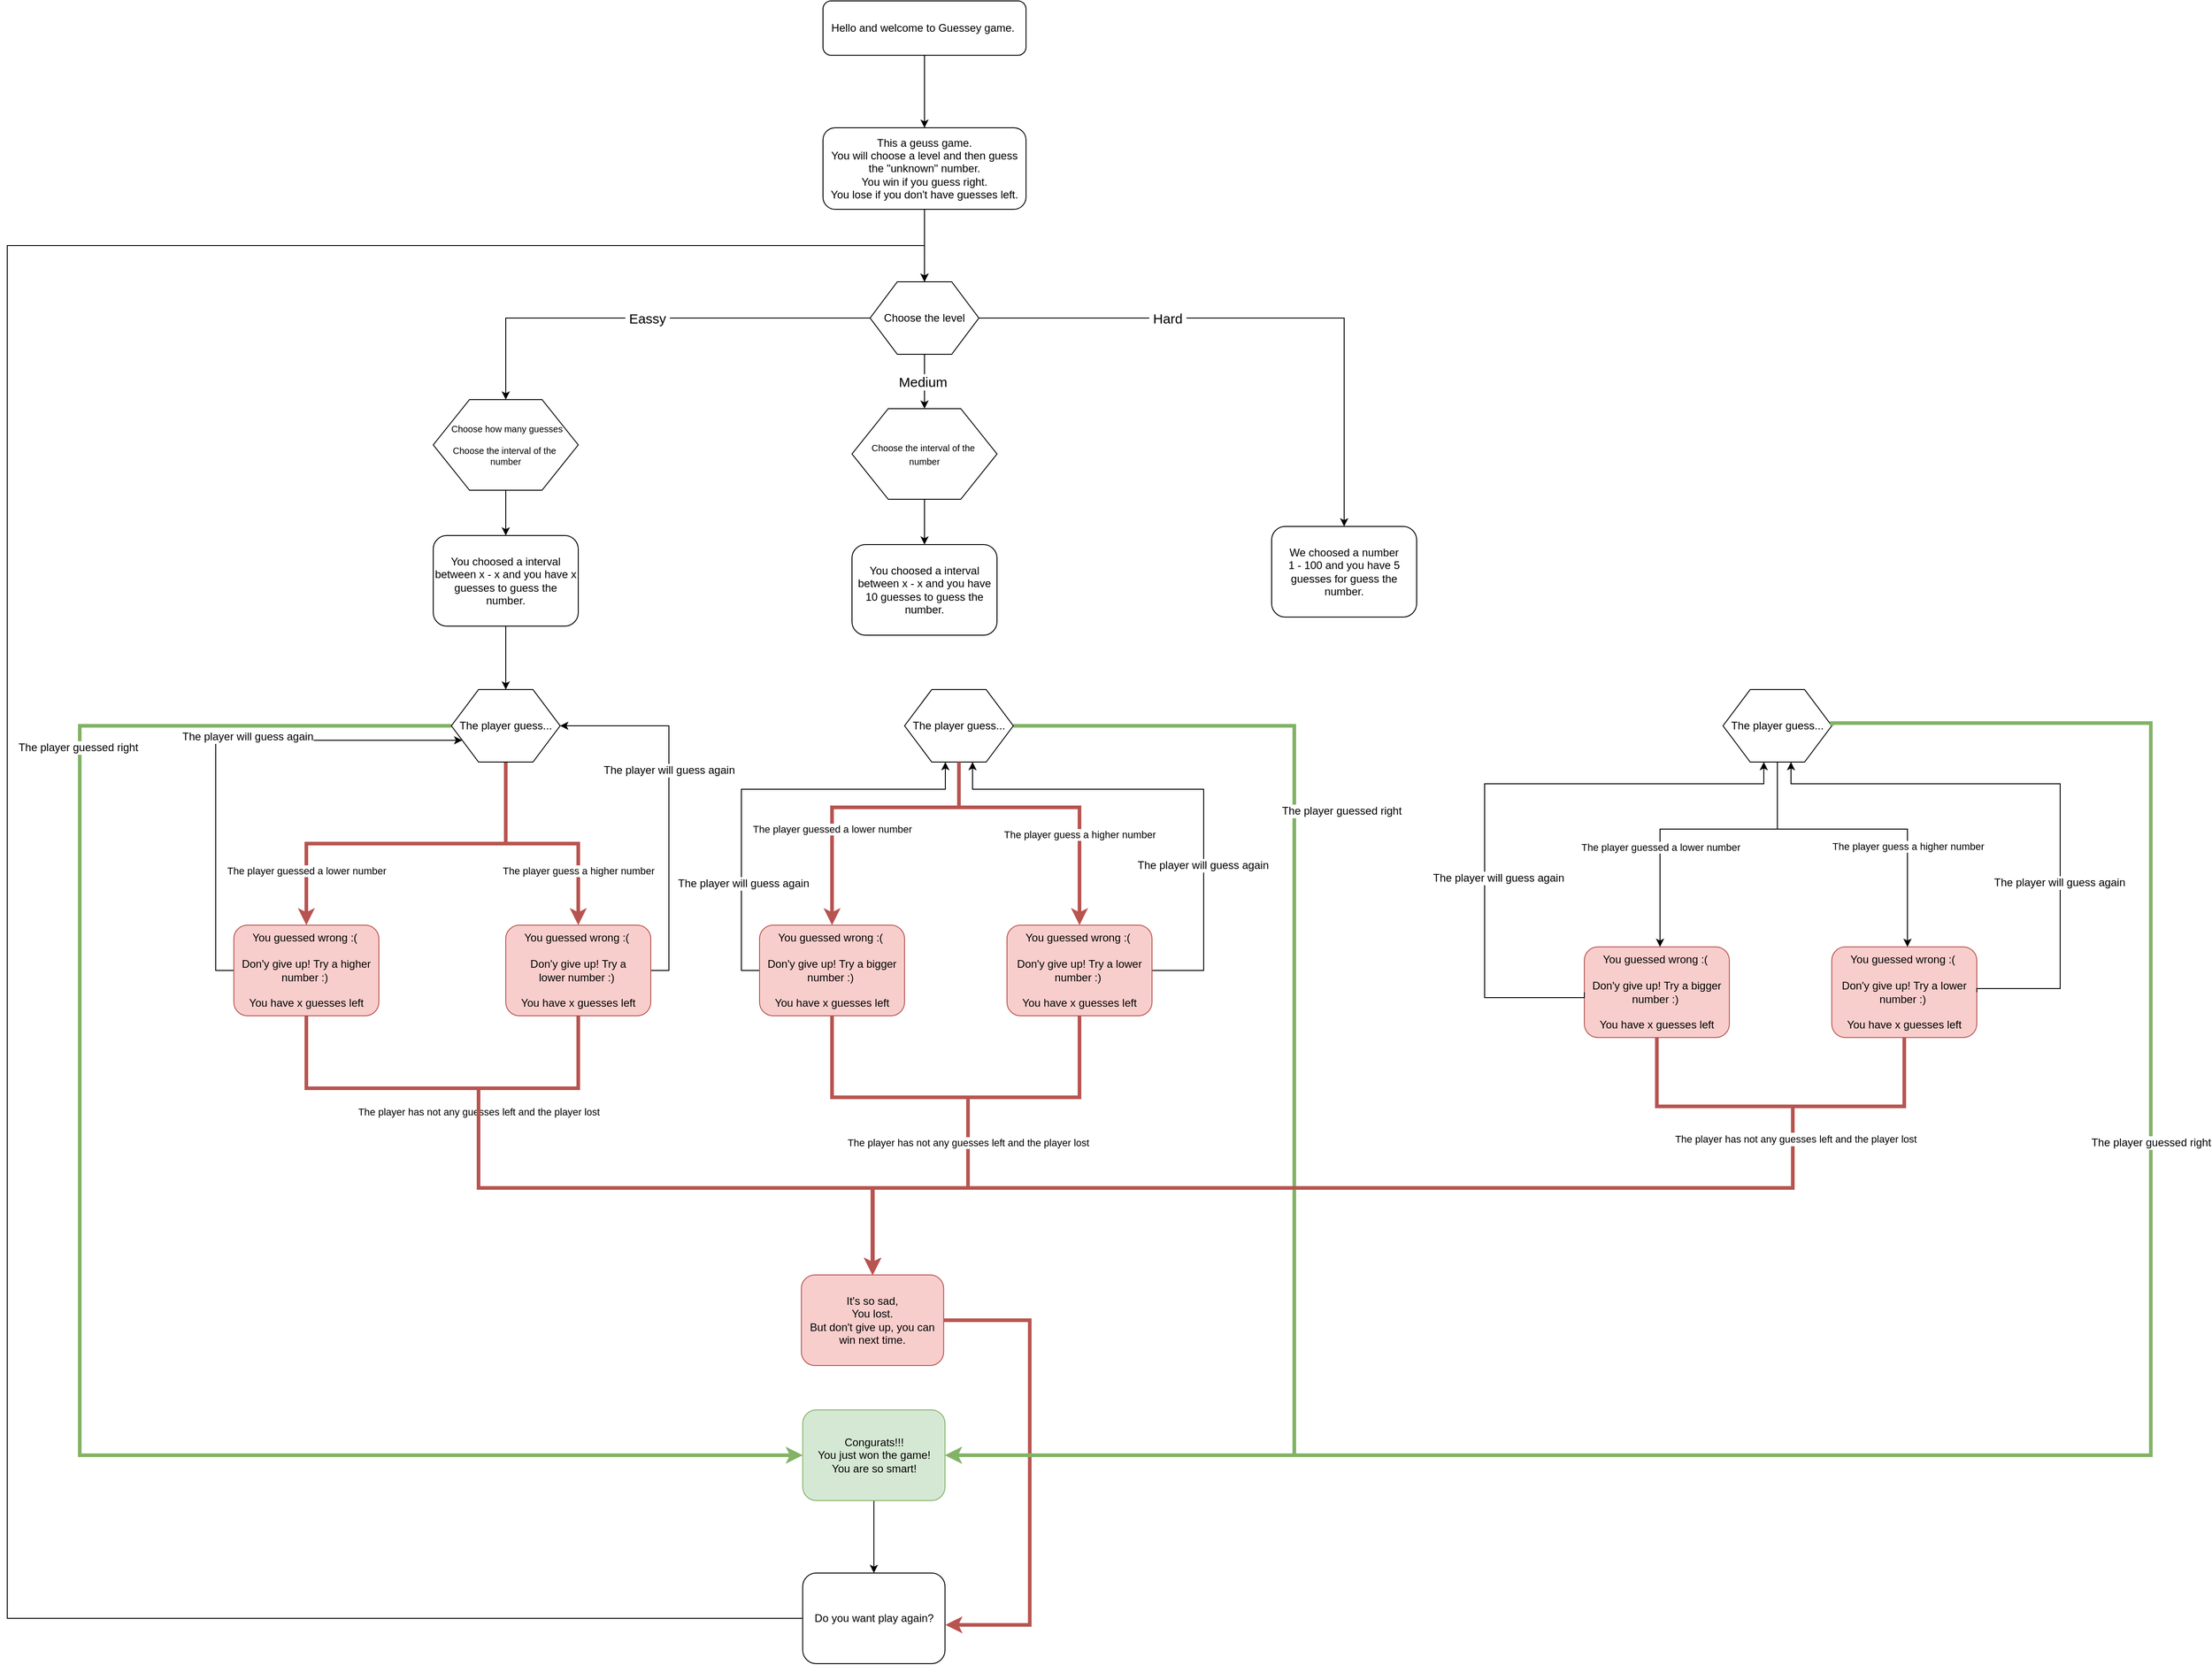 <mxfile version="12.8.1" type="github">
  <diagram id="tMd9ICzVhDhLZQDkVzP8" name="Page-1">
    <mxGraphModel dx="2005" dy="787" grid="1" gridSize="10" guides="1" tooltips="1" connect="1" arrows="1" fold="1" page="1" pageScale="1" pageWidth="583" pageHeight="827" math="0" shadow="0">
      <root>
        <mxCell id="0" />
        <mxCell id="1" parent="0" />
        <mxCell id="91jYhELarWI6QOGPaNz7-2" value="" style="edgeStyle=orthogonalEdgeStyle;rounded=0;orthogonalLoop=1;jettySize=auto;html=1;" parent="1" source="4impifudvHxg1FR5p295-1" target="91jYhELarWI6QOGPaNz7-1" edge="1">
          <mxGeometry relative="1" as="geometry" />
        </mxCell>
        <mxCell id="4impifudvHxg1FR5p295-1" value="Hello and welcome to Guessey game.&amp;nbsp;" style="rounded=1;whiteSpace=wrap;html=1;" parent="1" vertex="1">
          <mxGeometry x="380" y="40" width="224" height="60" as="geometry" />
        </mxCell>
        <mxCell id="91jYhELarWI6QOGPaNz7-7" value="" style="edgeStyle=orthogonalEdgeStyle;rounded=0;orthogonalLoop=1;jettySize=auto;html=1;" parent="1" source="91jYhELarWI6QOGPaNz7-1" target="91jYhELarWI6QOGPaNz7-5" edge="1">
          <mxGeometry relative="1" as="geometry" />
        </mxCell>
        <mxCell id="91jYhELarWI6QOGPaNz7-1" value="This a geuss game.&lt;br&gt;You will choose a level and then guess the &quot;unknown&quot; number.&lt;br&gt;You win if you guess right.&lt;br&gt;You lose if you don&#39;t have guesses left." style="rounded=1;whiteSpace=wrap;html=1;" parent="1" vertex="1">
          <mxGeometry x="380" y="180" width="224" height="90" as="geometry" />
        </mxCell>
        <mxCell id="aeeU0JAFLcM3ZiU7aX7a-2" value="&lt;font style=&quot;font-size: 15px&quot;&gt;&amp;nbsp;Eassy&amp;nbsp;&lt;/font&gt;" style="edgeStyle=orthogonalEdgeStyle;rounded=0;orthogonalLoop=1;jettySize=auto;html=1;" parent="1" source="91jYhELarWI6QOGPaNz7-5" target="aeeU0JAFLcM3ZiU7aX7a-1" edge="1">
          <mxGeometry relative="1" as="geometry" />
        </mxCell>
        <mxCell id="aeeU0JAFLcM3ZiU7aX7a-4" value="&lt;font style=&quot;font-size: 15px&quot;&gt;Medium&amp;nbsp;&lt;/font&gt;" style="edgeStyle=orthogonalEdgeStyle;rounded=0;orthogonalLoop=1;jettySize=auto;html=1;" parent="1" source="91jYhELarWI6QOGPaNz7-5" target="aeeU0JAFLcM3ZiU7aX7a-3" edge="1">
          <mxGeometry relative="1" as="geometry" />
        </mxCell>
        <mxCell id="aeeU0JAFLcM3ZiU7aX7a-6" value="&lt;font style=&quot;font-size: 15px&quot;&gt;&amp;nbsp;Hard&amp;nbsp;&lt;/font&gt;" style="edgeStyle=orthogonalEdgeStyle;rounded=0;orthogonalLoop=1;jettySize=auto;html=1;entryX=0.5;entryY=0;entryDx=0;entryDy=0;" parent="1" source="91jYhELarWI6QOGPaNz7-5" target="aeeU0JAFLcM3ZiU7aX7a-7" edge="1">
          <mxGeometry x="-0.343" relative="1" as="geometry">
            <mxPoint x="668.14" y="480" as="targetPoint" />
            <mxPoint as="offset" />
          </mxGeometry>
        </mxCell>
        <mxCell id="91jYhELarWI6QOGPaNz7-5" value="Choose the level" style="shape=hexagon;perimeter=hexagonPerimeter2;whiteSpace=wrap;html=1;" parent="1" vertex="1">
          <mxGeometry x="432" y="350" width="120" height="80" as="geometry" />
        </mxCell>
        <mxCell id="aeeU0JAFLcM3ZiU7aX7a-11" value="" style="edgeStyle=orthogonalEdgeStyle;rounded=0;orthogonalLoop=1;jettySize=auto;html=1;" parent="1" source="aeeU0JAFLcM3ZiU7aX7a-3" target="aeeU0JAFLcM3ZiU7aX7a-10" edge="1">
          <mxGeometry relative="1" as="geometry" />
        </mxCell>
        <mxCell id="aeeU0JAFLcM3ZiU7aX7a-3" value="&lt;span style=&quot;font-size: 10px&quot;&gt;Choose the interval of the&amp;nbsp;&lt;/span&gt;&lt;br style=&quot;font-size: 10px&quot;&gt;&lt;span style=&quot;font-size: 10px&quot;&gt;number&lt;/span&gt;" style="shape=hexagon;perimeter=hexagonPerimeter2;whiteSpace=wrap;html=1;" parent="1" vertex="1">
          <mxGeometry x="412" y="490" width="160" height="100" as="geometry" />
        </mxCell>
        <mxCell id="aeeU0JAFLcM3ZiU7aX7a-9" value="" style="edgeStyle=orthogonalEdgeStyle;rounded=0;orthogonalLoop=1;jettySize=auto;html=1;" parent="1" source="aeeU0JAFLcM3ZiU7aX7a-1" target="aeeU0JAFLcM3ZiU7aX7a-8" edge="1">
          <mxGeometry relative="1" as="geometry" />
        </mxCell>
        <mxCell id="aeeU0JAFLcM3ZiU7aX7a-1" value="&lt;p style=&quot;line-height: 120%&quot;&gt;&lt;/p&gt;&lt;div style=&quot;font-size: 10px&quot;&gt;&lt;font style=&quot;font-size: 10px&quot;&gt;&amp;nbsp;Choose how many guesses&lt;/font&gt;&lt;/div&gt;&lt;div style=&quot;font-size: 10px&quot;&gt;&lt;font style=&quot;font-size: 10px&quot;&gt;&lt;br&gt;&lt;/font&gt;&lt;/div&gt;&lt;div style=&quot;font-size: 10px&quot;&gt;&lt;font style=&quot;font-size: 10px&quot;&gt;Choose the interval of the&amp;nbsp;&lt;br&gt;number&lt;/font&gt;&lt;/div&gt;&lt;p&gt;&lt;/p&gt;" style="shape=hexagon;perimeter=hexagonPerimeter2;whiteSpace=wrap;html=1;" parent="1" vertex="1">
          <mxGeometry x="-50" y="480" width="160" height="100" as="geometry" />
        </mxCell>
        <mxCell id="aeeU0JAFLcM3ZiU7aX7a-7" value="We choosed a number &lt;br&gt;1 - 100 and you have 5 guesses for guess the number." style="rounded=1;whiteSpace=wrap;html=1;" parent="1" vertex="1">
          <mxGeometry x="875" y="620" width="160" height="100" as="geometry" />
        </mxCell>
        <mxCell id="aeeU0JAFLcM3ZiU7aX7a-16" value="" style="edgeStyle=orthogonalEdgeStyle;rounded=0;orthogonalLoop=1;jettySize=auto;html=1;" parent="1" source="aeeU0JAFLcM3ZiU7aX7a-8" target="aeeU0JAFLcM3ZiU7aX7a-15" edge="1">
          <mxGeometry relative="1" as="geometry" />
        </mxCell>
        <mxCell id="aeeU0JAFLcM3ZiU7aX7a-8" value="You choosed a interval between x - x and you have x guesses to guess the number." style="rounded=1;whiteSpace=wrap;html=1;" parent="1" vertex="1">
          <mxGeometry x="-50" y="630" width="160" height="100" as="geometry" />
        </mxCell>
        <mxCell id="aeeU0JAFLcM3ZiU7aX7a-10" value="You choosed a interval between x - x and you have 10 guesses to guess the number." style="rounded=1;whiteSpace=wrap;html=1;" parent="1" vertex="1">
          <mxGeometry x="412" y="640" width="160" height="100" as="geometry" />
        </mxCell>
        <mxCell id="pWS09eSrb2gzHep_VrF1-2" value="The player guess a higher number" style="edgeStyle=orthogonalEdgeStyle;rounded=0;orthogonalLoop=1;jettySize=auto;html=1;fillColor=#f8cecc;strokeColor=#b85450;strokeWidth=4;" parent="1" source="aeeU0JAFLcM3ZiU7aX7a-15" target="pWS09eSrb2gzHep_VrF1-1" edge="1">
          <mxGeometry x="0.538" relative="1" as="geometry">
            <mxPoint as="offset" />
          </mxGeometry>
        </mxCell>
        <mxCell id="pWS09eSrb2gzHep_VrF1-8" value="" style="edgeStyle=orthogonalEdgeStyle;rounded=0;orthogonalLoop=1;jettySize=auto;html=1;entryX=0;entryY=0.5;entryDx=0;entryDy=0;exitX=0;exitY=0.5;exitDx=0;exitDy=0;fillColor=#d5e8d4;strokeColor=#82b366;strokeWidth=4;" parent="1" source="aeeU0JAFLcM3ZiU7aX7a-15" target="pWS09eSrb2gzHep_VrF1-4" edge="1">
          <mxGeometry relative="1" as="geometry">
            <mxPoint x="58.14" y="1105.0" as="targetPoint" />
            <Array as="points">
              <mxPoint x="-440" y="840" />
              <mxPoint x="-440" y="1645" />
            </Array>
            <mxPoint x="138.14" y="1105" as="sourcePoint" />
          </mxGeometry>
        </mxCell>
        <mxCell id="pWS09eSrb2gzHep_VrF1-9" value="The player guessed right" style="text;html=1;align=center;verticalAlign=middle;resizable=0;points=[];labelBackgroundColor=#ffffff;" parent="pWS09eSrb2gzHep_VrF1-8" vertex="1" connectable="0">
          <mxGeometry x="-0.569" y="-2" relative="1" as="geometry">
            <mxPoint as="offset" />
          </mxGeometry>
        </mxCell>
        <mxCell id="rboigNYSe1umYh50FL72-27" value="The player guessed a lower number" style="edgeStyle=orthogonalEdgeStyle;rounded=0;orthogonalLoop=1;jettySize=auto;html=1;exitX=0.5;exitY=1;exitDx=0;exitDy=0;entryX=0.5;entryY=0;entryDx=0;entryDy=0;fillColor=#f8cecc;strokeColor=#b85450;strokeWidth=4;" edge="1" parent="1" source="aeeU0JAFLcM3ZiU7aX7a-15" target="rboigNYSe1umYh50FL72-26">
          <mxGeometry x="0.7" relative="1" as="geometry">
            <mxPoint as="offset" />
          </mxGeometry>
        </mxCell>
        <mxCell id="aeeU0JAFLcM3ZiU7aX7a-15" value="The player guess..." style="shape=hexagon;perimeter=hexagonPerimeter2;whiteSpace=wrap;html=1;" parent="1" vertex="1">
          <mxGeometry x="-30" y="800" width="120" height="80" as="geometry" />
        </mxCell>
        <mxCell id="pWS09eSrb2gzHep_VrF1-3" style="edgeStyle=orthogonalEdgeStyle;rounded=0;orthogonalLoop=1;jettySize=auto;html=1;entryX=1;entryY=0.5;entryDx=0;entryDy=0;exitX=1;exitY=0.5;exitDx=0;exitDy=0;" parent="1" source="pWS09eSrb2gzHep_VrF1-1" target="aeeU0JAFLcM3ZiU7aX7a-15" edge="1">
          <mxGeometry relative="1" as="geometry">
            <mxPoint x="328.14" y="830" as="targetPoint" />
            <Array as="points">
              <mxPoint x="210" y="1110" />
              <mxPoint x="210" y="840" />
            </Array>
          </mxGeometry>
        </mxCell>
        <mxCell id="pWS09eSrb2gzHep_VrF1-10" value="The player will guess again" style="text;html=1;align=center;verticalAlign=middle;resizable=0;points=[];labelBackgroundColor=#ffffff;" parent="pWS09eSrb2gzHep_VrF1-3" vertex="1" connectable="0">
          <mxGeometry x="0.082" y="-3" relative="1" as="geometry">
            <mxPoint x="-3" y="-18.82" as="offset" />
          </mxGeometry>
        </mxCell>
        <mxCell id="rboigNYSe1umYh50FL72-6" value="The player has not any guesses left and the player lost" style="edgeStyle=orthogonalEdgeStyle;rounded=0;orthogonalLoop=1;jettySize=auto;html=1;entryX=0.5;entryY=0;entryDx=0;entryDy=0;exitX=0.5;exitY=1;exitDx=0;exitDy=0;strokeWidth=4;fillColor=#f8cecc;strokeColor=#b85450;" edge="1" parent="1" source="pWS09eSrb2gzHep_VrF1-1" target="pWS09eSrb2gzHep_VrF1-11">
          <mxGeometry x="-0.481" relative="1" as="geometry">
            <Array as="points">
              <mxPoint x="110" y="1240" />
              <mxPoint y="1240" />
              <mxPoint y="1350" />
              <mxPoint x="435" y="1350" />
            </Array>
            <mxPoint as="offset" />
          </mxGeometry>
        </mxCell>
        <mxCell id="pWS09eSrb2gzHep_VrF1-1" value="You guessed wrong :(&amp;nbsp;&lt;br&gt;&lt;br&gt;Don&#39;y give up! Try a lower&amp;nbsp;number :)&amp;nbsp;&lt;br&gt;&lt;br&gt;You have x guesses left" style="rounded=1;whiteSpace=wrap;html=1;fillColor=#f8cecc;strokeColor=#b85450;" parent="1" vertex="1">
          <mxGeometry x="30" y="1060" width="160" height="100" as="geometry" />
        </mxCell>
        <mxCell id="rboigNYSe1umYh50FL72-4" value="" style="edgeStyle=orthogonalEdgeStyle;rounded=0;orthogonalLoop=1;jettySize=auto;html=1;" edge="1" parent="1" source="pWS09eSrb2gzHep_VrF1-4" target="rboigNYSe1umYh50FL72-3">
          <mxGeometry relative="1" as="geometry" />
        </mxCell>
        <mxCell id="pWS09eSrb2gzHep_VrF1-4" value="Congurats!!!&lt;br&gt;You just won the game!&lt;br&gt;You are so smart!" style="rounded=1;whiteSpace=wrap;html=1;fillColor=#d5e8d4;strokeColor=#82b366;" parent="1" vertex="1">
          <mxGeometry x="357.64" y="1595" width="157" height="100" as="geometry" />
        </mxCell>
        <mxCell id="rboigNYSe1umYh50FL72-3" value="Do you want play again?" style="rounded=1;whiteSpace=wrap;html=1;" vertex="1" parent="1">
          <mxGeometry x="357.64" y="1775" width="157" height="100" as="geometry" />
        </mxCell>
        <mxCell id="pWS09eSrb2gzHep_VrF1-6" style="edgeStyle=orthogonalEdgeStyle;rounded=0;orthogonalLoop=1;jettySize=auto;html=1;entryX=0.5;entryY=0;entryDx=0;entryDy=0;exitX=0;exitY=0.5;exitDx=0;exitDy=0;" parent="1" source="rboigNYSe1umYh50FL72-3" target="91jYhELarWI6QOGPaNz7-5" edge="1">
          <mxGeometry relative="1" as="geometry">
            <Array as="points">
              <mxPoint x="-520" y="1825" />
              <mxPoint x="-520" y="310" />
              <mxPoint x="492" y="310" />
            </Array>
            <mxPoint x="227.64" y="1725" as="sourcePoint" />
            <mxPoint x="194.14" y="380" as="targetPoint" />
          </mxGeometry>
        </mxCell>
        <mxCell id="rboigNYSe1umYh50FL72-1" style="edgeStyle=orthogonalEdgeStyle;rounded=0;orthogonalLoop=1;jettySize=auto;html=1;entryX=1.003;entryY=0.572;entryDx=0;entryDy=0;entryPerimeter=0;fillColor=#f8cecc;strokeColor=#b85450;strokeWidth=4;" edge="1" parent="1" source="pWS09eSrb2gzHep_VrF1-11">
          <mxGeometry relative="1" as="geometry">
            <mxPoint x="515.111" y="1832.2" as="targetPoint" />
            <Array as="points">
              <mxPoint x="608.14" y="1496" />
              <mxPoint x="608.14" y="1832" />
            </Array>
          </mxGeometry>
        </mxCell>
        <mxCell id="pWS09eSrb2gzHep_VrF1-11" value="It&#39;s so sad,&lt;br&gt;You lost.&lt;br&gt;But don&#39;t give up, you can win next time." style="rounded=1;whiteSpace=wrap;html=1;fillColor=#f8cecc;strokeColor=#b85450;" parent="1" vertex="1">
          <mxGeometry x="356.14" y="1446" width="157" height="100" as="geometry" />
        </mxCell>
        <mxCell id="rboigNYSe1umYh50FL72-5" value="&amp;nbsp; &amp;nbsp; &amp;nbsp; &amp;nbsp; &amp;nbsp;" style="text;html=1;align=center;verticalAlign=middle;resizable=0;points=[];autosize=1;" vertex="1" parent="1">
          <mxGeometry x="705.14" y="994" width="50" height="20" as="geometry" />
        </mxCell>
        <mxCell id="rboigNYSe1umYh50FL72-23" value="The player guess a higher number" style="edgeStyle=orthogonalEdgeStyle;rounded=0;orthogonalLoop=1;jettySize=auto;html=1;exitX=0.5;exitY=1;exitDx=0;exitDy=0;entryX=0.5;entryY=0;entryDx=0;entryDy=0;fillColor=#f8cecc;strokeColor=#b85450;strokeWidth=4;" edge="1" parent="1" source="rboigNYSe1umYh50FL72-13" target="rboigNYSe1umYh50FL72-17">
          <mxGeometry x="0.361" relative="1" as="geometry">
            <Array as="points">
              <mxPoint x="530" y="930" />
              <mxPoint x="663" y="930" />
            </Array>
            <mxPoint as="offset" />
          </mxGeometry>
        </mxCell>
        <mxCell id="rboigNYSe1umYh50FL72-35" style="edgeStyle=orthogonalEdgeStyle;rounded=0;orthogonalLoop=1;jettySize=auto;html=1;entryX=1;entryY=0.5;entryDx=0;entryDy=0;fillColor=#d5e8d4;strokeColor=#82b366;strokeWidth=4;" edge="1" parent="1" source="rboigNYSe1umYh50FL72-13" target="pWS09eSrb2gzHep_VrF1-4">
          <mxGeometry relative="1" as="geometry">
            <Array as="points">
              <mxPoint x="900" y="840" />
              <mxPoint x="900" y="1645" />
            </Array>
          </mxGeometry>
        </mxCell>
        <mxCell id="rboigNYSe1umYh50FL72-36" value="The player guessed right" style="text;html=1;align=center;verticalAlign=middle;resizable=0;points=[];labelBackgroundColor=#ffffff;" vertex="1" connectable="0" parent="rboigNYSe1umYh50FL72-35">
          <mxGeometry x="-0.59" y="-54" relative="1" as="geometry">
            <mxPoint x="54" y="40" as="offset" />
          </mxGeometry>
        </mxCell>
        <mxCell id="rboigNYSe1umYh50FL72-13" value="The player guess..." style="shape=hexagon;perimeter=hexagonPerimeter2;whiteSpace=wrap;html=1;" vertex="1" parent="1">
          <mxGeometry x="470" y="800" width="120" height="80" as="geometry" />
        </mxCell>
        <mxCell id="rboigNYSe1umYh50FL72-14" value="The player guessed a lower number" style="edgeStyle=orthogonalEdgeStyle;rounded=0;orthogonalLoop=1;jettySize=auto;html=1;exitX=0.5;exitY=1;exitDx=0;exitDy=0;entryX=0.5;entryY=0;entryDx=0;entryDy=0;fillColor=#f8cecc;strokeColor=#b85450;strokeWidth=4;" edge="1" parent="1" source="rboigNYSe1umYh50FL72-13" target="rboigNYSe1umYh50FL72-15">
          <mxGeometry x="0.338" relative="1" as="geometry">
            <mxPoint as="offset" />
            <mxPoint x="502" y="909" as="sourcePoint" />
            <mxPoint x="501.5" y="1099" as="targetPoint" />
            <Array as="points">
              <mxPoint x="530" y="930" />
              <mxPoint x="390" y="930" />
            </Array>
          </mxGeometry>
        </mxCell>
        <mxCell id="rboigNYSe1umYh50FL72-22" style="edgeStyle=orthogonalEdgeStyle;rounded=0;orthogonalLoop=1;jettySize=auto;html=1;exitX=0.5;exitY=1;exitDx=0;exitDy=0;entryX=0.5;entryY=0;entryDx=0;entryDy=0;strokeWidth=4;fillColor=#f8cecc;strokeColor=#b85450;" edge="1" parent="1" source="rboigNYSe1umYh50FL72-15" target="pWS09eSrb2gzHep_VrF1-11">
          <mxGeometry relative="1" as="geometry">
            <Array as="points">
              <mxPoint x="390" y="1250" />
              <mxPoint x="540" y="1250" />
              <mxPoint x="540" y="1350" />
              <mxPoint x="435" y="1350" />
            </Array>
          </mxGeometry>
        </mxCell>
        <mxCell id="rboigNYSe1umYh50FL72-33" style="edgeStyle=orthogonalEdgeStyle;rounded=0;orthogonalLoop=1;jettySize=auto;html=1;entryX=0.375;entryY=1;entryDx=0;entryDy=0;" edge="1" parent="1" source="rboigNYSe1umYh50FL72-15" target="rboigNYSe1umYh50FL72-13">
          <mxGeometry relative="1" as="geometry">
            <Array as="points">
              <mxPoint x="290" y="1110" />
              <mxPoint x="290" y="910" />
              <mxPoint x="515" y="910" />
            </Array>
          </mxGeometry>
        </mxCell>
        <mxCell id="rboigNYSe1umYh50FL72-34" value="The player will guess again" style="text;html=1;align=center;verticalAlign=middle;resizable=0;points=[];labelBackgroundColor=#ffffff;" vertex="1" connectable="0" parent="rboigNYSe1umYh50FL72-33">
          <mxGeometry x="0.384" y="1" relative="1" as="geometry">
            <mxPoint x="-106.57" y="105" as="offset" />
          </mxGeometry>
        </mxCell>
        <mxCell id="rboigNYSe1umYh50FL72-15" value="You guessed wrong :(&amp;nbsp;&lt;br&gt;&lt;br&gt;Don&#39;y give up! Try a bigger number :)&amp;nbsp;&lt;br&gt;&lt;br&gt;You have x guesses left" style="rounded=1;whiteSpace=wrap;html=1;fillColor=#f8cecc;strokeColor=#b85450;" vertex="1" parent="1">
          <mxGeometry x="310" y="1060" width="160" height="100" as="geometry" />
        </mxCell>
        <mxCell id="rboigNYSe1umYh50FL72-16" value="The player has not any guesses left and the player lost" style="edgeStyle=orthogonalEdgeStyle;rounded=0;orthogonalLoop=1;jettySize=auto;html=1;entryX=0.5;entryY=0;entryDx=0;entryDy=0;exitX=0.5;exitY=1;exitDx=0;exitDy=0;fillColor=#f8cecc;strokeColor=#b85450;strokeWidth=4;" edge="1" parent="1" source="rboigNYSe1umYh50FL72-17" target="pWS09eSrb2gzHep_VrF1-11">
          <mxGeometry x="0.023" relative="1" as="geometry">
            <mxPoint x="500" y="1220" as="sourcePoint" />
            <mxPoint x="450.03" y="1446" as="targetPoint" />
            <Array as="points">
              <mxPoint x="663" y="1250" />
              <mxPoint x="540" y="1250" />
              <mxPoint x="540" y="1350" />
              <mxPoint x="435" y="1350" />
            </Array>
            <mxPoint as="offset" />
          </mxGeometry>
        </mxCell>
        <mxCell id="rboigNYSe1umYh50FL72-31" style="edgeStyle=orthogonalEdgeStyle;rounded=0;orthogonalLoop=1;jettySize=auto;html=1;entryX=0.625;entryY=1;entryDx=0;entryDy=0;" edge="1" parent="1" source="rboigNYSe1umYh50FL72-17" target="rboigNYSe1umYh50FL72-13">
          <mxGeometry relative="1" as="geometry">
            <Array as="points">
              <mxPoint x="800" y="1110" />
              <mxPoint x="800" y="910" />
              <mxPoint x="545" y="910" />
            </Array>
          </mxGeometry>
        </mxCell>
        <mxCell id="rboigNYSe1umYh50FL72-32" value="The player will guess again" style="text;html=1;align=center;verticalAlign=middle;resizable=0;points=[];labelBackgroundColor=#ffffff;" vertex="1" connectable="0" parent="rboigNYSe1umYh50FL72-31">
          <mxGeometry x="-0.202" y="1" relative="1" as="geometry">
            <mxPoint y="43" as="offset" />
          </mxGeometry>
        </mxCell>
        <mxCell id="rboigNYSe1umYh50FL72-17" value="You guessed wrong :(&amp;nbsp;&lt;br&gt;&lt;br&gt;Don&#39;y give up! Try a lower number :)&amp;nbsp;&lt;br&gt;&lt;br&gt;You have x guesses left" style="rounded=1;whiteSpace=wrap;html=1;fillColor=#f8cecc;strokeColor=#b85450;" vertex="1" parent="1">
          <mxGeometry x="583" y="1060" width="160" height="100" as="geometry" />
        </mxCell>
        <mxCell id="rboigNYSe1umYh50FL72-28" style="edgeStyle=orthogonalEdgeStyle;rounded=0;orthogonalLoop=1;jettySize=auto;html=1;exitX=0.5;exitY=1;exitDx=0;exitDy=0;strokeWidth=4;fillColor=#f8cecc;strokeColor=#b85450;" edge="1" parent="1" source="rboigNYSe1umYh50FL72-26" target="pWS09eSrb2gzHep_VrF1-11">
          <mxGeometry relative="1" as="geometry">
            <Array as="points">
              <mxPoint x="-190" y="1240" />
              <mxPoint y="1240" />
              <mxPoint y="1350" />
              <mxPoint x="435" y="1350" />
            </Array>
          </mxGeometry>
        </mxCell>
        <mxCell id="rboigNYSe1umYh50FL72-29" style="edgeStyle=orthogonalEdgeStyle;rounded=0;orthogonalLoop=1;jettySize=auto;html=1;entryX=0;entryY=0.75;entryDx=0;entryDy=0;" edge="1" parent="1" source="rboigNYSe1umYh50FL72-26" target="aeeU0JAFLcM3ZiU7aX7a-15">
          <mxGeometry relative="1" as="geometry">
            <Array as="points">
              <mxPoint x="-290" y="1110" />
              <mxPoint x="-290" y="856" />
            </Array>
          </mxGeometry>
        </mxCell>
        <mxCell id="rboigNYSe1umYh50FL72-30" value="The player will guess again" style="text;html=1;align=center;verticalAlign=middle;resizable=0;points=[];labelBackgroundColor=#ffffff;" vertex="1" connectable="0" parent="rboigNYSe1umYh50FL72-29">
          <mxGeometry x="0.132" y="4" relative="1" as="geometry">
            <mxPoint as="offset" />
          </mxGeometry>
        </mxCell>
        <mxCell id="rboigNYSe1umYh50FL72-26" value="You guessed wrong :(&amp;nbsp;&lt;br&gt;&lt;br&gt;Don&#39;y give up! Try a higher number :)&amp;nbsp;&lt;br&gt;&lt;br&gt;You have x guesses left" style="rounded=1;whiteSpace=wrap;html=1;fillColor=#f8cecc;strokeColor=#b85450;" vertex="1" parent="1">
          <mxGeometry x="-270" y="1060" width="160" height="100" as="geometry" />
        </mxCell>
        <mxCell id="rboigNYSe1umYh50FL72-37" value="The player guess..." style="shape=hexagon;perimeter=hexagonPerimeter2;whiteSpace=wrap;html=1;" vertex="1" parent="1">
          <mxGeometry x="1373" y="800" width="120" height="80" as="geometry" />
        </mxCell>
        <mxCell id="rboigNYSe1umYh50FL72-58" style="edgeStyle=orthogonalEdgeStyle;rounded=0;orthogonalLoop=1;jettySize=auto;html=1;entryX=0.5;entryY=0;entryDx=0;entryDy=0;fillColor=#f8cecc;strokeColor=#b85450;strokeWidth=4;" edge="1" parent="1" source="rboigNYSe1umYh50FL72-38" target="pWS09eSrb2gzHep_VrF1-11">
          <mxGeometry relative="1" as="geometry">
            <mxPoint x="1090" y="1410" as="targetPoint" />
            <Array as="points">
              <mxPoint x="1573" y="1260" />
              <mxPoint x="1450" y="1260" />
              <mxPoint x="1450" y="1350" />
              <mxPoint x="435" y="1350" />
            </Array>
          </mxGeometry>
        </mxCell>
        <mxCell id="rboigNYSe1umYh50FL72-38" value="You guessed wrong :(&amp;nbsp;&lt;br&gt;&lt;br&gt;Don&#39;y give up! Try a lower number :)&amp;nbsp;&lt;br&gt;&lt;br&gt;You have x guesses left" style="rounded=1;whiteSpace=wrap;html=1;fillColor=#f8cecc;strokeColor=#b85450;" vertex="1" parent="1">
          <mxGeometry x="1493" y="1084" width="160" height="100" as="geometry" />
        </mxCell>
        <mxCell id="rboigNYSe1umYh50FL72-56" style="edgeStyle=orthogonalEdgeStyle;rounded=0;orthogonalLoop=1;jettySize=auto;html=1;entryX=0.5;entryY=0;entryDx=0;entryDy=0;fillColor=#f8cecc;strokeColor=#b85450;strokeWidth=4;" edge="1" parent="1" source="rboigNYSe1umYh50FL72-39" target="pWS09eSrb2gzHep_VrF1-11">
          <mxGeometry relative="1" as="geometry">
            <mxPoint x="820" y="1370" as="targetPoint" />
            <Array as="points">
              <mxPoint x="1300" y="1260" />
              <mxPoint x="1450" y="1260" />
              <mxPoint x="1450" y="1350" />
              <mxPoint x="435" y="1350" />
            </Array>
          </mxGeometry>
        </mxCell>
        <mxCell id="rboigNYSe1umYh50FL72-59" value="&lt;span style=&quot;font-size: 11px&quot;&gt;The player has not any guesses left and the player lost&lt;/span&gt;" style="text;html=1;align=center;verticalAlign=middle;resizable=0;points=[];labelBackgroundColor=#ffffff;" vertex="1" connectable="0" parent="rboigNYSe1umYh50FL72-56">
          <mxGeometry x="-0.633" y="3" relative="1" as="geometry">
            <mxPoint as="offset" />
          </mxGeometry>
        </mxCell>
        <mxCell id="rboigNYSe1umYh50FL72-39" value="You guessed wrong :(&amp;nbsp;&lt;br&gt;&lt;br&gt;Don&#39;y give up! Try a bigger number :)&amp;nbsp;&lt;br&gt;&lt;br&gt;You have x guesses left" style="rounded=1;whiteSpace=wrap;html=1;fillColor=#f8cecc;strokeColor=#b85450;" vertex="1" parent="1">
          <mxGeometry x="1220" y="1084" width="160" height="100" as="geometry" />
        </mxCell>
        <mxCell id="rboigNYSe1umYh50FL72-40" style="edgeStyle=orthogonalEdgeStyle;rounded=0;orthogonalLoop=1;jettySize=auto;html=1;entryX=0.625;entryY=1;entryDx=0;entryDy=0;exitX=1;exitY=0.5;exitDx=0;exitDy=0;" edge="1" parent="1" source="rboigNYSe1umYh50FL72-38" target="rboigNYSe1umYh50FL72-37">
          <mxGeometry relative="1" as="geometry">
            <mxPoint x="1688" y="1130" as="sourcePoint" />
            <mxPoint x="1490" y="900" as="targetPoint" />
            <Array as="points">
              <mxPoint x="1653" y="1130" />
              <mxPoint x="1745" y="1130" />
              <mxPoint x="1745" y="904" />
              <mxPoint x="1448" y="904" />
            </Array>
          </mxGeometry>
        </mxCell>
        <mxCell id="rboigNYSe1umYh50FL72-41" value="The player will guess again" style="text;html=1;align=center;verticalAlign=middle;resizable=0;points=[];labelBackgroundColor=#ffffff;" vertex="1" connectable="0" parent="rboigNYSe1umYh50FL72-40">
          <mxGeometry x="-0.202" y="1" relative="1" as="geometry">
            <mxPoint y="43" as="offset" />
          </mxGeometry>
        </mxCell>
        <mxCell id="rboigNYSe1umYh50FL72-42" style="edgeStyle=orthogonalEdgeStyle;rounded=0;orthogonalLoop=1;jettySize=auto;html=1;entryX=0.375;entryY=1;entryDx=0;entryDy=0;exitX=0;exitY=0.5;exitDx=0;exitDy=0;" edge="1" parent="1" source="rboigNYSe1umYh50FL72-39" target="rboigNYSe1umYh50FL72-37">
          <mxGeometry relative="1" as="geometry">
            <mxPoint x="1130" y="1140" as="sourcePoint" />
            <mxPoint x="1335" y="910" as="targetPoint" />
            <Array as="points">
              <mxPoint x="1220" y="1140" />
              <mxPoint x="1110" y="1140" />
              <mxPoint x="1110" y="904" />
              <mxPoint x="1418" y="904" />
            </Array>
          </mxGeometry>
        </mxCell>
        <mxCell id="rboigNYSe1umYh50FL72-43" value="The player will guess again" style="text;html=1;align=center;verticalAlign=middle;resizable=0;points=[];labelBackgroundColor=#ffffff;" vertex="1" connectable="0" parent="rboigNYSe1umYh50FL72-42">
          <mxGeometry x="0.384" y="1" relative="1" as="geometry">
            <mxPoint x="-106.57" y="105" as="offset" />
          </mxGeometry>
        </mxCell>
        <mxCell id="rboigNYSe1umYh50FL72-45" value="The player guess a higher number" style="edgeStyle=orthogonalEdgeStyle;rounded=0;orthogonalLoop=1;jettySize=auto;html=1;exitX=0.5;exitY=1;exitDx=0;exitDy=0;entryX=0.5;entryY=0;entryDx=0;entryDy=0;" edge="1" parent="1" source="rboigNYSe1umYh50FL72-37">
          <mxGeometry x="0.361" relative="1" as="geometry">
            <mxPoint x="1443.5" y="904" as="sourcePoint" />
            <mxPoint x="1576.5" y="1084" as="targetPoint" />
            <Array as="points">
              <mxPoint x="1433" y="954" />
              <mxPoint x="1577" y="954" />
            </Array>
            <mxPoint as="offset" />
          </mxGeometry>
        </mxCell>
        <mxCell id="rboigNYSe1umYh50FL72-46" value="The player guessed a lower number" style="edgeStyle=orthogonalEdgeStyle;rounded=0;orthogonalLoop=1;jettySize=auto;html=1;exitX=0.5;exitY=1;exitDx=0;exitDy=0;entryX=0.5;entryY=0;entryDx=0;entryDy=0;" edge="1" parent="1" source="rboigNYSe1umYh50FL72-37">
          <mxGeometry x="0.338" relative="1" as="geometry">
            <mxPoint as="offset" />
            <mxPoint x="1443.5" y="904" as="sourcePoint" />
            <mxPoint x="1303.5" y="1084" as="targetPoint" />
            <Array as="points">
              <mxPoint x="1433" y="954" />
              <mxPoint x="1304" y="954" />
            </Array>
          </mxGeometry>
        </mxCell>
        <mxCell id="rboigNYSe1umYh50FL72-47" style="edgeStyle=orthogonalEdgeStyle;rounded=0;orthogonalLoop=1;jettySize=auto;html=1;exitX=1;exitY=0.5;exitDx=0;exitDy=0;entryX=1;entryY=0.5;entryDx=0;entryDy=0;fillColor=#d5e8d4;strokeColor=#82b366;strokeWidth=4;" edge="1" parent="1" source="rboigNYSe1umYh50FL72-37" target="pWS09eSrb2gzHep_VrF1-4">
          <mxGeometry relative="1" as="geometry">
            <mxPoint x="1535.36" y="837" as="sourcePoint" />
            <mxPoint x="1100" y="1660" as="targetPoint" />
            <Array as="points">
              <mxPoint x="1493" y="837" />
              <mxPoint x="1845" y="837" />
              <mxPoint x="1845" y="1645" />
            </Array>
          </mxGeometry>
        </mxCell>
        <mxCell id="rboigNYSe1umYh50FL72-48" value="The player guessed right" style="text;html=1;align=center;verticalAlign=middle;resizable=0;points=[];labelBackgroundColor=#ffffff;" vertex="1" connectable="0" parent="rboigNYSe1umYh50FL72-47">
          <mxGeometry x="-0.59" y="-54" relative="1" as="geometry">
            <mxPoint x="54" y="306.33" as="offset" />
          </mxGeometry>
        </mxCell>
      </root>
    </mxGraphModel>
  </diagram>
</mxfile>
